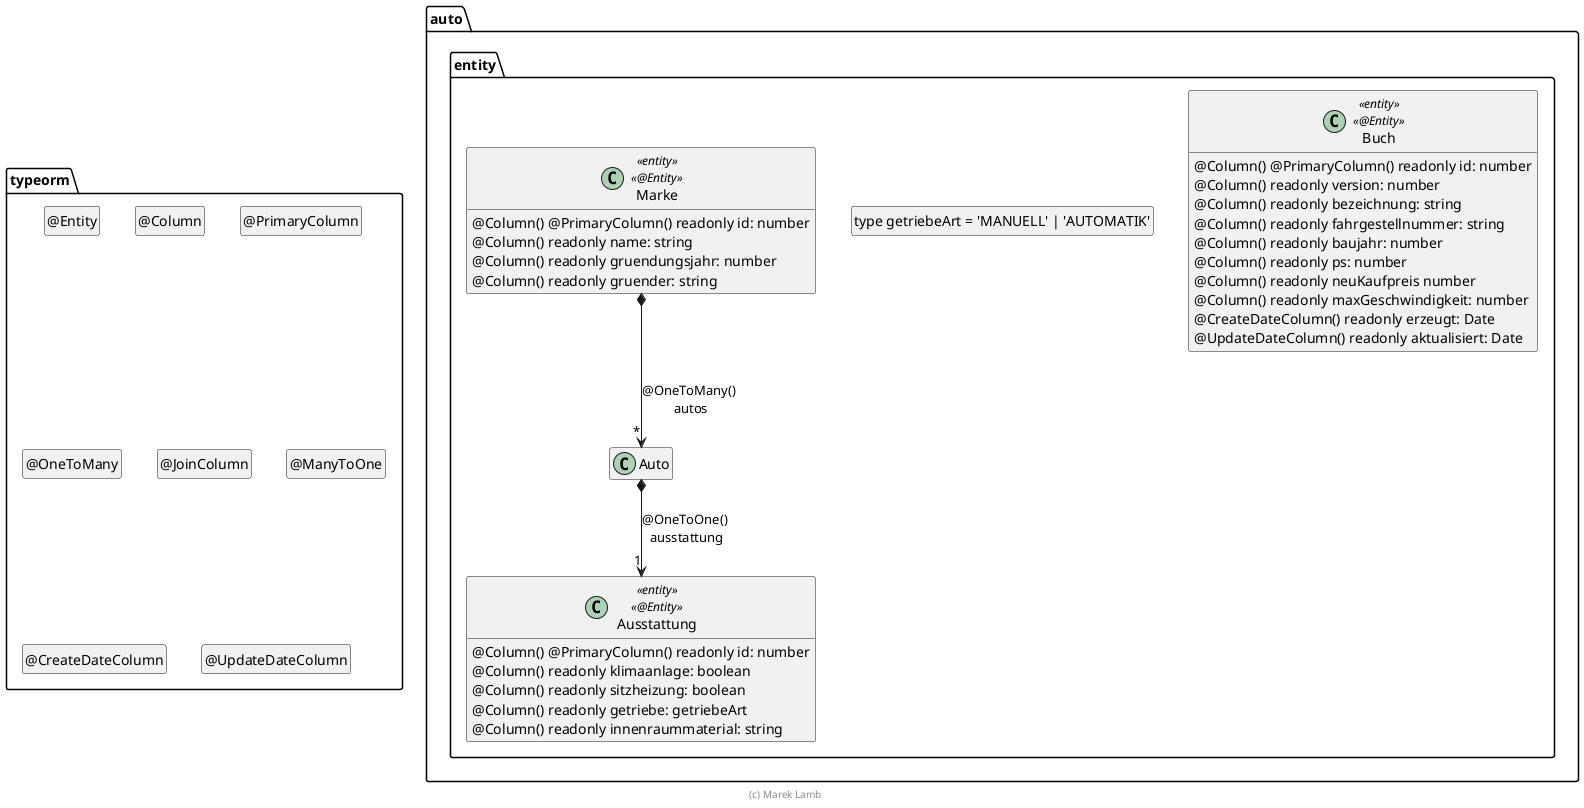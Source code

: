 @startuml Entity

package typeorm {
  class "@Entity" as Entity
  hide Entity circle
  class "@Column" as Column
  hide Column circle
  class "@PrimaryColumn" as PrimaryColumn
  hide PrimaryColumn circle
  class "@OneToMany" as OneToMany
  hide OneToMany circle
  class "@JoinColumn" as JoinColumn
  hide JoinColumn circle
  class "@ManyToOne" as ManyToOne
  hide ManyToOne circle
  class "@CreateDateColumn" as CreateDateColumn
  hide CreateDateColumn circle
  class "@UpdateDateColumn" as UpdateDateColumn
  hide UpdateDateColumn circle
}

package auto.entity {
    class Buch <<entity>> <<@Entity>> {
        @Column() @PrimaryColumn() readonly id: number
        @Column() readonly version: number
        @Column() readonly bezeichnung: string
        @Column() readonly fahrgestellnummer: string
        @Column() readonly baujahr: number
        @Column() readonly ps: number
        @Column() readonly neuKaufpreis number
        @Column() readonly maxGeschwindigkeit: number
        @CreateDateColumn() readonly erzeugt: Date
        @UpdateDateColumn() readonly aktualisiert: Date

    }

    class "type getriebeArt = 'MANUELL' | 'AUTOMATIK'" as getriebeArt
    hide getriebeArt circle


    class Ausstattung <<entity>> <<@Entity>> {
        @Column() @PrimaryColumn() readonly id: number
        @Column() readonly klimaanlage: boolean
        @Column() readonly sitzheizung: boolean
        @Column() readonly getriebe: getriebeArt
        @Column() readonly innenraummaterial: string
    }

    class Marke <<entity>> <<@Entity>> {
        @Column() @PrimaryColumn() readonly id: number
        @Column() readonly name: string
        @Column() readonly gruendungsjahr: number
        @Column() readonly gruender: string
    }

    Auto *--> "1" Ausstattung : @OneToOne() \nausstattung
    Marke *--> "*" Auto : @OneToMany() \nautos
}

hide empty members

footer (c) Marek Lamb

@enduml